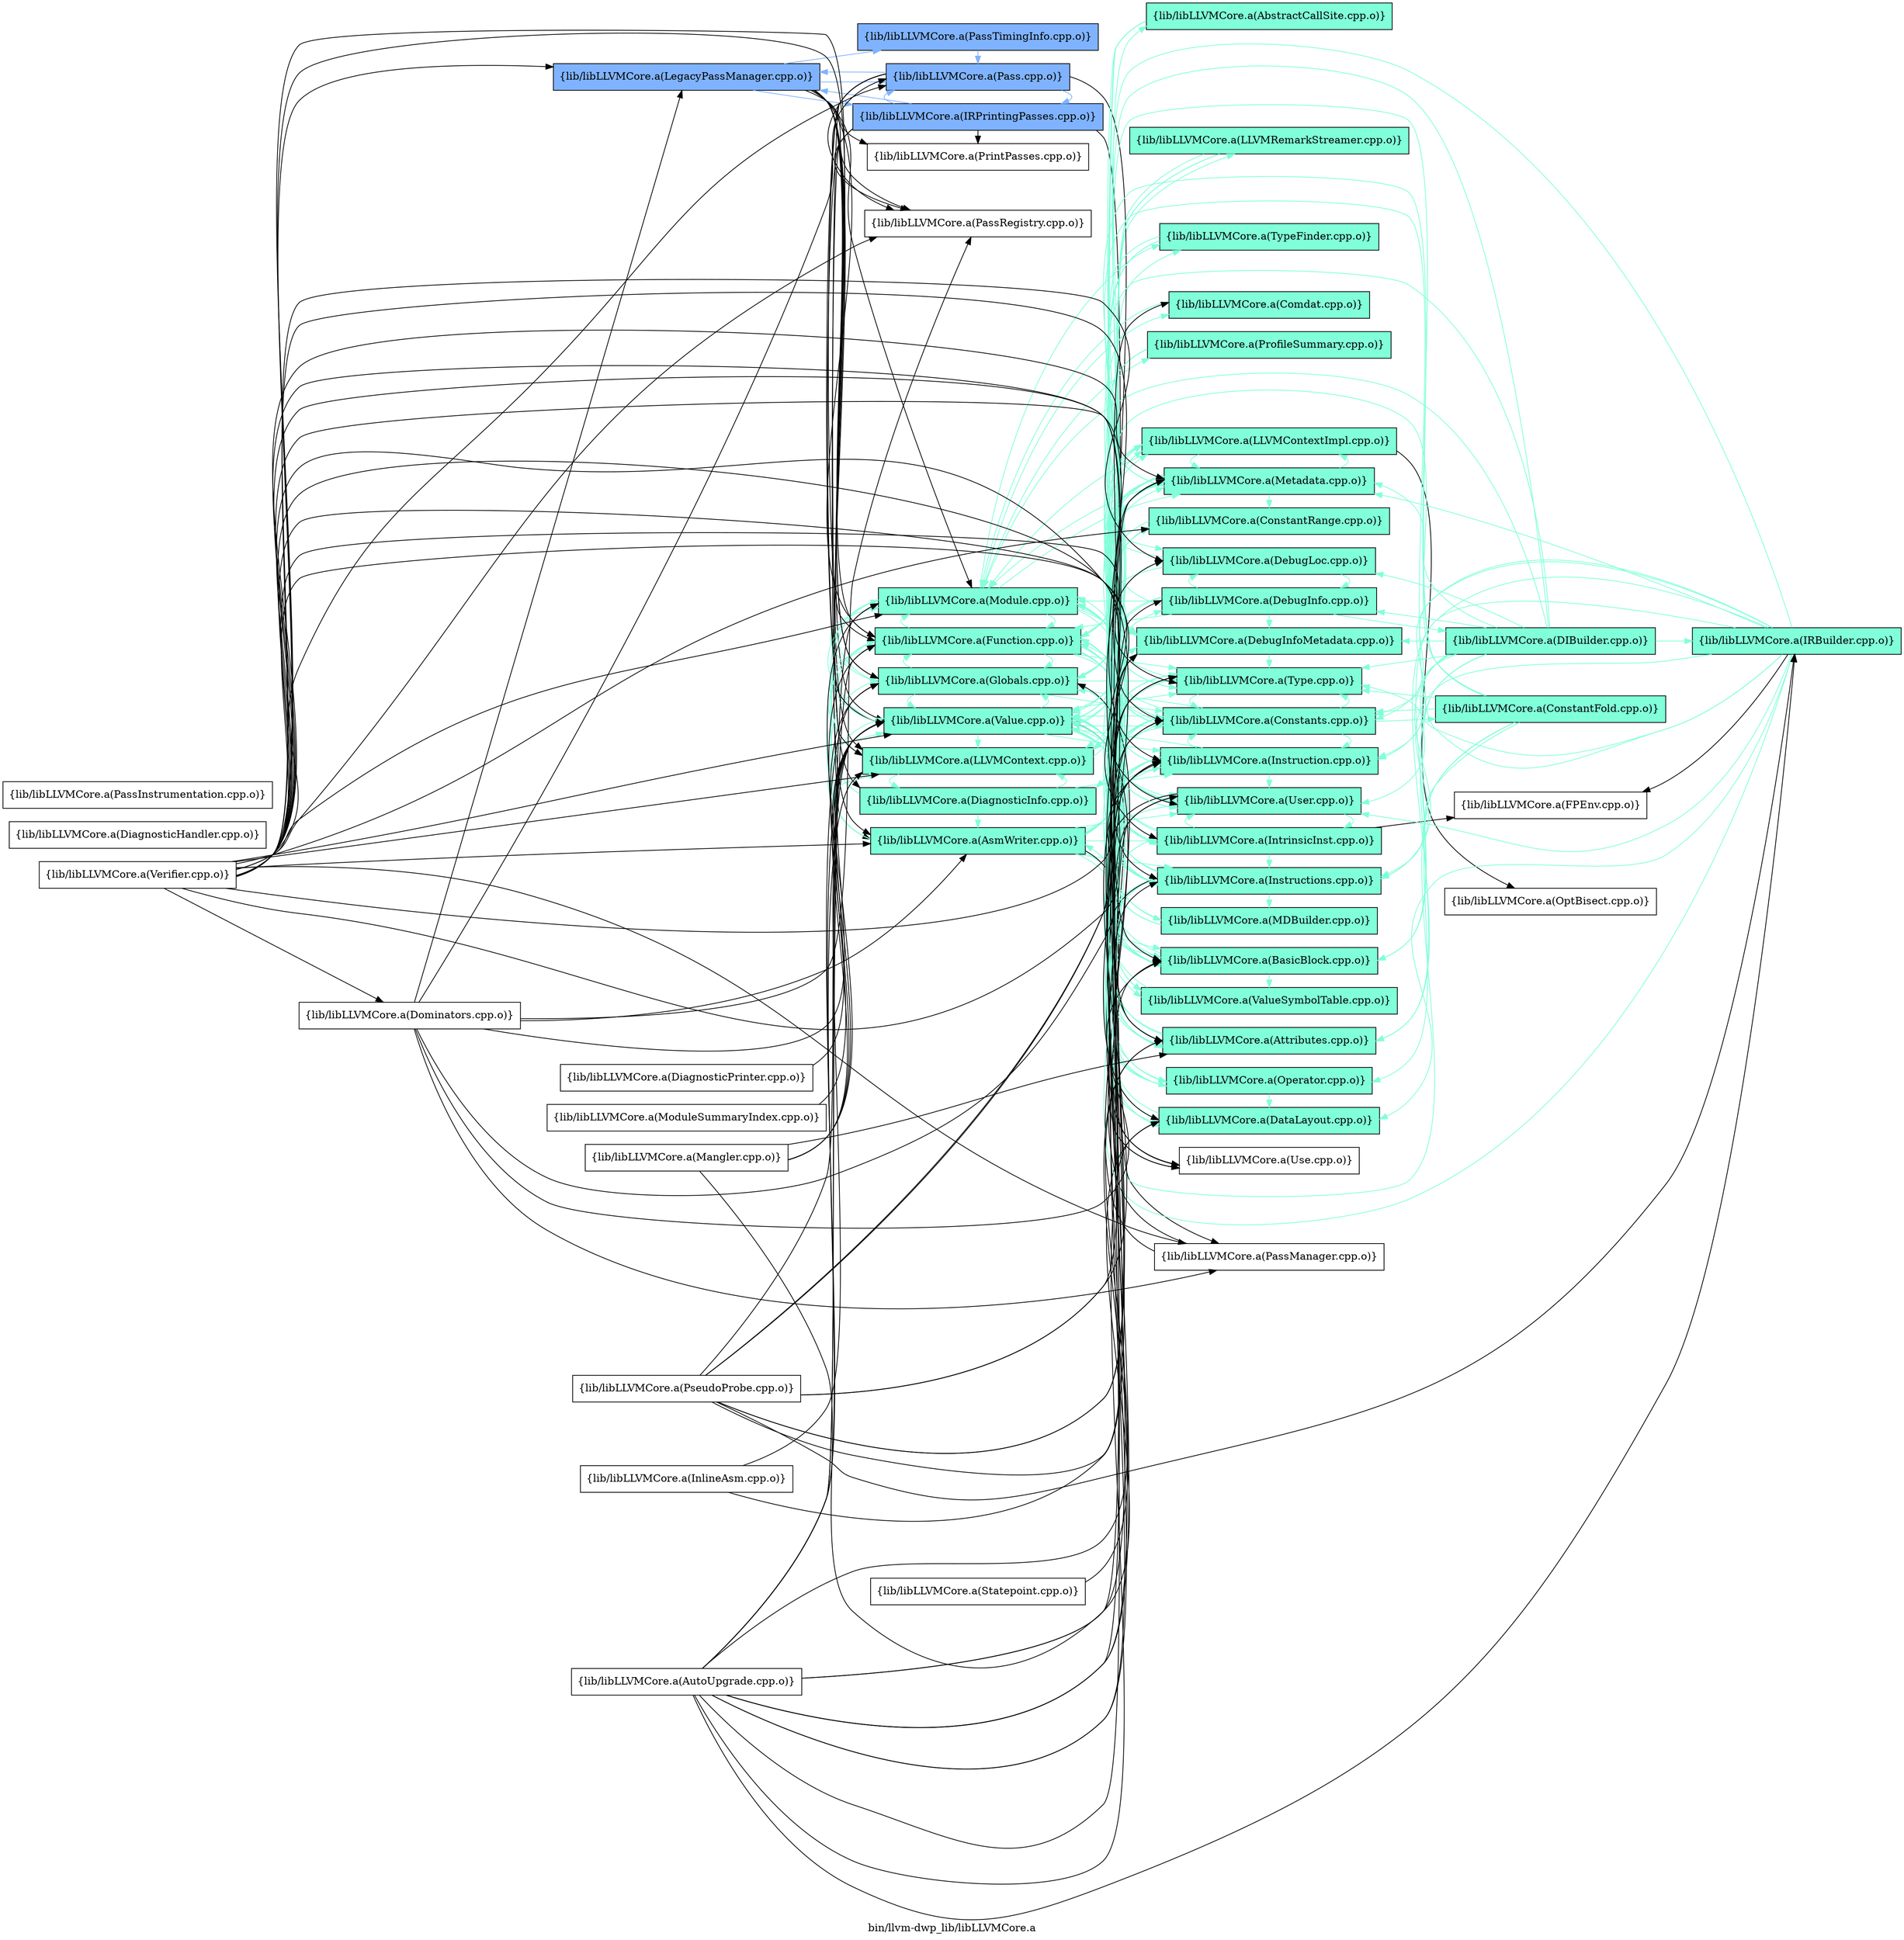 digraph "bin/llvm-dwp_lib/libLLVMCore.a" {
	label="bin/llvm-dwp_lib/libLLVMCore.a";
	rankdir=LR;
	{ rank=same; Node0x55a869f1ffc8;  }
	{ rank=same; Node0x55a869f2b1e8; Node0x55a869f24618; Node0x55a869f23308; Node0x55a869f268c8; Node0x55a869f27b88; Node0x55a869f22ef8; Node0x55a869f237b8; Node0x55a869f2a428; Node0x55a869f2bc88; Node0x55a869f27a48; Node0x55a869f27c78; Node0x55a869f262d8;  }
	{ rank=same; Node0x55a869f210f8; Node0x55a869f26968; Node0x55a869f23fd8; Node0x55a869f28808; Node0x55a869f27958; Node0x55a869f23df8; Node0x55a869f23128; Node0x55a869f224a8; Node0x55a869f234e8; Node0x55a869f228b8; Node0x55a869f22138; Node0x55a869f29ca8; Node0x55a869f25ab8; Node0x55a869f26d28; Node0x55a869f229a8; Node0x55a869f29c58; Node0x55a869f24c58; Node0x55a869f20158; Node0x55a869f2b328; Node0x55a869f26b48; Node0x55a869f25e28; Node0x55a869f242f8; Node0x55a869f21148; Node0x55a869f280d8; Node0x55a869f21c38;  }
	{ rank=same; Node0x55a869f22c28; Node0x55a869f279f8; Node0x55a869f2b0a8; Node0x55a869f22958;  }

	Node0x55a869f1ffc8 [shape=record,shape=box,group=2,style=filled,fillcolor="0.600000 0.5 1",label="{lib/libLLVMCore.a(LegacyPassManager.cpp.o)}"];
	Node0x55a869f1ffc8 -> Node0x55a869f2b1e8;
	Node0x55a869f1ffc8 -> Node0x55a869f24618;
	Node0x55a869f1ffc8 -> Node0x55a869f23308;
	Node0x55a869f1ffc8 -> Node0x55a869f268c8[color="0.600000 0.5 1"];
	Node0x55a869f1ffc8 -> Node0x55a869f27b88;
	Node0x55a869f1ffc8 -> Node0x55a869f22ef8;
	Node0x55a869f1ffc8 -> Node0x55a869f237b8;
	Node0x55a869f1ffc8 -> Node0x55a869f2a428[color="0.600000 0.5 1"];
	Node0x55a869f1ffc8 -> Node0x55a869f2bc88;
	Node0x55a869f1ffc8 -> Node0x55a869f27a48[color="0.600000 0.5 1"];
	Node0x55a869f1ffc8 -> Node0x55a869f27c78;
	Node0x55a869f1ffc8 -> Node0x55a869f262d8;
	Node0x55a869f237b8 [shape=record,shape=box,group=1,style=filled,fillcolor="0.450000 0.5 1",label="{lib/libLLVMCore.a(Module.cpp.o)}"];
	Node0x55a869f237b8 -> Node0x55a869f24618[color="0.450000 0.5 1"];
	Node0x55a869f237b8 -> Node0x55a869f23308[color="0.450000 0.5 1"];
	Node0x55a869f237b8 -> Node0x55a869f24c58[color="0.450000 0.5 1"];
	Node0x55a869f237b8 -> Node0x55a869f23128[color="0.450000 0.5 1"];
	Node0x55a869f237b8 -> Node0x55a869f224a8[color="0.450000 0.5 1"];
	Node0x55a869f237b8 -> Node0x55a869f22ef8[color="0.450000 0.5 1"];
	Node0x55a869f237b8 -> Node0x55a869f23fd8[color="0.450000 0.5 1"];
	Node0x55a869f237b8 -> Node0x55a869f280d8[color="0.450000 0.5 1"];
	Node0x55a869f237b8 -> Node0x55a869f29ca8[color="0.450000 0.5 1"];
	Node0x55a869f237b8 -> Node0x55a869f26b48[color="0.450000 0.5 1"];
	Node0x55a869f237b8 -> Node0x55a869f25ab8[color="0.450000 0.5 1"];
	Node0x55a869f237b8 -> Node0x55a869f262d8[color="0.450000 0.5 1"];
	Node0x55a869f237b8 -> Node0x55a869f26d28[color="0.450000 0.5 1"];
	Node0x55a869f2a428 [shape=record,shape=box,group=2,style=filled,fillcolor="0.600000 0.5 1",label="{lib/libLLVMCore.a(Pass.cpp.o)}"];
	Node0x55a869f2a428 -> Node0x55a869f24618;
	Node0x55a869f2a428 -> Node0x55a869f268c8[color="0.600000 0.5 1"];
	Node0x55a869f2a428 -> Node0x55a869f27958;
	Node0x55a869f2a428 -> Node0x55a869f22ef8;
	Node0x55a869f2a428 -> Node0x55a869f1ffc8[color="0.600000 0.5 1"];
	Node0x55a869f2a428 -> Node0x55a869f2bc88;
	Node0x55a869f2a428 -> Node0x55a869f262d8;
	Node0x55a869f262d8 [shape=record,shape=box,group=1,style=filled,fillcolor="0.450000 0.5 1",label="{lib/libLLVMCore.a(Value.cpp.o)}"];
	Node0x55a869f262d8 -> Node0x55a869f24618[color="0.450000 0.5 1"];
	Node0x55a869f262d8 -> Node0x55a869f23308[color="0.450000 0.5 1"];
	Node0x55a869f262d8 -> Node0x55a869f27958[color="0.450000 0.5 1"];
	Node0x55a869f262d8 -> Node0x55a869f23df8[color="0.450000 0.5 1"];
	Node0x55a869f262d8 -> Node0x55a869f23128[color="0.450000 0.5 1"];
	Node0x55a869f262d8 -> Node0x55a869f224a8[color="0.450000 0.5 1"];
	Node0x55a869f262d8 -> Node0x55a869f21c38[color="0.450000 0.5 1"];
	Node0x55a869f262d8 -> Node0x55a869f26968[color="0.450000 0.5 1"];
	Node0x55a869f262d8 -> Node0x55a869f234e8[color="0.450000 0.5 1"];
	Node0x55a869f262d8 -> Node0x55a869f228b8[color="0.450000 0.5 1"];
	Node0x55a869f262d8 -> Node0x55a869f22ef8[color="0.450000 0.5 1"];
	Node0x55a869f262d8 -> Node0x55a869f242f8[color="0.450000 0.5 1"];
	Node0x55a869f262d8 -> Node0x55a869f23fd8[color="0.450000 0.5 1"];
	Node0x55a869f262d8 -> Node0x55a869f2b328[color="0.450000 0.5 1"];
	Node0x55a869f262d8 -> Node0x55a869f29ca8[color="0.450000 0.5 1"];
	Node0x55a869f262d8 -> Node0x55a869f25e28;
	Node0x55a869f262d8 -> Node0x55a869f25ab8[color="0.450000 0.5 1"];
	Node0x55a869f262d8 -> Node0x55a869f26d28[color="0.450000 0.5 1"];
	Node0x55a869f27958 [shape=record,shape=box,group=1,style=filled,fillcolor="0.450000 0.5 1",label="{lib/libLLVMCore.a(Attributes.cpp.o)}"];
	Node0x55a869f27958 -> Node0x55a869f24618[color="0.450000 0.5 1"];
	Node0x55a869f27958 -> Node0x55a869f27b88[color="0.450000 0.5 1"];
	Node0x55a869f23128 [shape=record,shape=box,group=1,style=filled,fillcolor="0.450000 0.5 1",label="{lib/libLLVMCore.a(Constants.cpp.o)}"];
	Node0x55a869f23128 -> Node0x55a869f24618[color="0.450000 0.5 1"];
	Node0x55a869f23128 -> Node0x55a869f23308[color="0.450000 0.5 1"];
	Node0x55a869f23128 -> Node0x55a869f22c28[color="0.450000 0.5 1"];
	Node0x55a869f23128 -> Node0x55a869f26968[color="0.450000 0.5 1"];
	Node0x55a869f23128 -> Node0x55a869f234e8[color="0.450000 0.5 1"];
	Node0x55a869f23128 -> Node0x55a869f2b328[color="0.450000 0.5 1"];
	Node0x55a869f23128 -> Node0x55a869f29ca8[color="0.450000 0.5 1"];
	Node0x55a869f23128 -> Node0x55a869f25ab8[color="0.450000 0.5 1"];
	Node0x55a869f23128 -> Node0x55a869f262d8[color="0.450000 0.5 1"];
	Node0x55a869f23bc8 [shape=record,shape=box,group=0,label="{lib/libLLVMCore.a(Mangler.cpp.o)}"];
	Node0x55a869f23bc8 -> Node0x55a869f24618;
	Node0x55a869f23bc8 -> Node0x55a869f23308;
	Node0x55a869f23bc8 -> Node0x55a869f27958;
	Node0x55a869f23bc8 -> Node0x55a869f224a8;
	Node0x55a869f23bc8 -> Node0x55a869f237b8;
	Node0x55a869f23bc8 -> Node0x55a869f262d8;
	Node0x55a869f23fd8 [shape=record,shape=box,group=1,style=filled,fillcolor="0.450000 0.5 1",label="{lib/libLLVMCore.a(Metadata.cpp.o)}"];
	Node0x55a869f23fd8 -> Node0x55a869f229a8[color="0.450000 0.5 1"];
	Node0x55a869f23fd8 -> Node0x55a869f23128[color="0.450000 0.5 1"];
	Node0x55a869f23fd8 -> Node0x55a869f20158[color="0.450000 0.5 1"];
	Node0x55a869f23fd8 -> Node0x55a869f210f8[color="0.450000 0.5 1"];
	Node0x55a869f23fd8 -> Node0x55a869f22ef8[color="0.450000 0.5 1"];
	Node0x55a869f23fd8 -> Node0x55a869f242f8[color="0.450000 0.5 1"];
	Node0x55a869f23fd8 -> Node0x55a869f237b8[color="0.450000 0.5 1"];
	Node0x55a869f23fd8 -> Node0x55a869f29ca8[color="0.450000 0.5 1"];
	Node0x55a869f23fd8 -> Node0x55a869f262d8[color="0.450000 0.5 1"];
	Node0x55a869f2b1e8 [shape=record,shape=box,group=1,style=filled,fillcolor="0.450000 0.5 1",label="{lib/libLLVMCore.a(DiagnosticInfo.cpp.o)}"];
	Node0x55a869f2b1e8 -> Node0x55a869f24618[color="0.450000 0.5 1"];
	Node0x55a869f2b1e8 -> Node0x55a869f27b88[color="0.450000 0.5 1"];
	Node0x55a869f2b1e8 -> Node0x55a869f210f8[color="0.450000 0.5 1"];
	Node0x55a869f2b1e8 -> Node0x55a869f26968[color="0.450000 0.5 1"];
	Node0x55a869f2b1e8 -> Node0x55a869f22ef8[color="0.450000 0.5 1"];
	Node0x55a869f2b1e8 -> Node0x55a869f23fd8[color="0.450000 0.5 1"];
	Node0x55a869f2b1e8 -> Node0x55a869f262d8[color="0.450000 0.5 1"];
	Node0x55a869f24618 [shape=record,shape=box,group=1,style=filled,fillcolor="0.450000 0.5 1",label="{lib/libLLVMCore.a(Function.cpp.o)}"];
	Node0x55a869f24618 -> Node0x55a869f23308[color="0.450000 0.5 1"];
	Node0x55a869f24618 -> Node0x55a869f28808[color="0.450000 0.5 1"];
	Node0x55a869f24618 -> Node0x55a869f27958[color="0.450000 0.5 1"];
	Node0x55a869f24618 -> Node0x55a869f23df8[color="0.450000 0.5 1"];
	Node0x55a869f24618 -> Node0x55a869f23128[color="0.450000 0.5 1"];
	Node0x55a869f24618 -> Node0x55a869f224a8[color="0.450000 0.5 1"];
	Node0x55a869f24618 -> Node0x55a869f234e8[color="0.450000 0.5 1"];
	Node0x55a869f24618 -> Node0x55a869f228b8[color="0.450000 0.5 1"];
	Node0x55a869f24618 -> Node0x55a869f22ef8[color="0.450000 0.5 1"];
	Node0x55a869f24618 -> Node0x55a869f22138[color="0.450000 0.5 1"];
	Node0x55a869f24618 -> Node0x55a869f23fd8[color="0.450000 0.5 1"];
	Node0x55a869f24618 -> Node0x55a869f237b8[color="0.450000 0.5 1"];
	Node0x55a869f24618 -> Node0x55a869f29ca8[color="0.450000 0.5 1"];
	Node0x55a869f24618 -> Node0x55a869f25ab8[color="0.450000 0.5 1"];
	Node0x55a869f24618 -> Node0x55a869f262d8[color="0.450000 0.5 1"];
	Node0x55a869f24618 -> Node0x55a869f26d28[color="0.450000 0.5 1"];
	Node0x55a869f23308 [shape=record,shape=box,group=1,style=filled,fillcolor="0.450000 0.5 1",label="{lib/libLLVMCore.a(Globals.cpp.o)}"];
	Node0x55a869f23308 -> Node0x55a869f24618[color="0.450000 0.5 1"];
	Node0x55a869f23308 -> Node0x55a869f229a8[color="0.450000 0.5 1"];
	Node0x55a869f23308 -> Node0x55a869f23128[color="0.450000 0.5 1"];
	Node0x55a869f23308 -> Node0x55a869f23fd8[color="0.450000 0.5 1"];
	Node0x55a869f23308 -> Node0x55a869f237b8[color="0.450000 0.5 1"];
	Node0x55a869f23308 -> Node0x55a869f29ca8[color="0.450000 0.5 1"];
	Node0x55a869f23308 -> Node0x55a869f25ab8[color="0.450000 0.5 1"];
	Node0x55a869f23308 -> Node0x55a869f262d8[color="0.450000 0.5 1"];
	Node0x55a869f22688 [shape=record,shape=box,group=1,style=filled,fillcolor="0.450000 0.5 1",label="{lib/libLLVMCore.a(IRBuilder.cpp.o)}"];
	Node0x55a869f22688 -> Node0x55a869f24618[color="0.450000 0.5 1"];
	Node0x55a869f22688 -> Node0x55a869f23308[color="0.450000 0.5 1"];
	Node0x55a869f22688 -> Node0x55a869f279f8;
	Node0x55a869f22688 -> Node0x55a869f27958[color="0.450000 0.5 1"];
	Node0x55a869f22688 -> Node0x55a869f23df8[color="0.450000 0.5 1"];
	Node0x55a869f22688 -> Node0x55a869f23128[color="0.450000 0.5 1"];
	Node0x55a869f22688 -> Node0x55a869f224a8[color="0.450000 0.5 1"];
	Node0x55a869f22688 -> Node0x55a869f26968[color="0.450000 0.5 1"];
	Node0x55a869f22688 -> Node0x55a869f234e8[color="0.450000 0.5 1"];
	Node0x55a869f22688 -> Node0x55a869f23fd8[color="0.450000 0.5 1"];
	Node0x55a869f22688 -> Node0x55a869f29ca8[color="0.450000 0.5 1"];
	Node0x55a869f22688 -> Node0x55a869f25ab8[color="0.450000 0.5 1"];
	Node0x55a869f22688 -> Node0x55a869f262d8[color="0.450000 0.5 1"];
	Node0x55a869f26328 [shape=record,shape=box,group=0,label="{lib/libLLVMCore.a(InlineAsm.cpp.o)}"];
	Node0x55a869f26328 -> Node0x55a869f29ca8;
	Node0x55a869f26328 -> Node0x55a869f262d8;
	Node0x55a869f224a8 [shape=record,shape=box,group=1,style=filled,fillcolor="0.450000 0.5 1",label="{lib/libLLVMCore.a(DataLayout.cpp.o)}"];
	Node0x55a869f224a8 -> Node0x55a869f23308[color="0.450000 0.5 1"];
	Node0x55a869f224a8 -> Node0x55a869f237b8[color="0.450000 0.5 1"];
	Node0x55a869f224a8 -> Node0x55a869f29ca8[color="0.450000 0.5 1"];
	Node0x55a869f26968 [shape=record,shape=box,group=1,style=filled,fillcolor="0.450000 0.5 1",label="{lib/libLLVMCore.a(Instruction.cpp.o)}"];
	Node0x55a869f26968 -> Node0x55a869f27958[color="0.450000 0.5 1"];
	Node0x55a869f26968 -> Node0x55a869f23df8[color="0.450000 0.5 1"];
	Node0x55a869f26968 -> Node0x55a869f23128[color="0.450000 0.5 1"];
	Node0x55a869f26968 -> Node0x55a869f234e8[color="0.450000 0.5 1"];
	Node0x55a869f26968 -> Node0x55a869f23fd8[color="0.450000 0.5 1"];
	Node0x55a869f26968 -> Node0x55a869f25ab8[color="0.450000 0.5 1"];
	Node0x55a869f26968 -> Node0x55a869f262d8[color="0.450000 0.5 1"];
	Node0x55a869f234e8 [shape=record,shape=box,group=1,style=filled,fillcolor="0.450000 0.5 1",label="{lib/libLLVMCore.a(Instructions.cpp.o)}"];
	Node0x55a869f234e8 -> Node0x55a869f24618[color="0.450000 0.5 1"];
	Node0x55a869f234e8 -> Node0x55a869f27958[color="0.450000 0.5 1"];
	Node0x55a869f234e8 -> Node0x55a869f23df8[color="0.450000 0.5 1"];
	Node0x55a869f234e8 -> Node0x55a869f23128[color="0.450000 0.5 1"];
	Node0x55a869f234e8 -> Node0x55a869f224a8[color="0.450000 0.5 1"];
	Node0x55a869f234e8 -> Node0x55a869f26968[color="0.450000 0.5 1"];
	Node0x55a869f234e8 -> Node0x55a869f242f8[color="0.450000 0.5 1"];
	Node0x55a869f234e8 -> Node0x55a869f22138[color="0.450000 0.5 1"];
	Node0x55a869f234e8 -> Node0x55a869f23fd8[color="0.450000 0.5 1"];
	Node0x55a869f234e8 -> Node0x55a869f237b8[color="0.450000 0.5 1"];
	Node0x55a869f234e8 -> Node0x55a869f2b328[color="0.450000 0.5 1"];
	Node0x55a869f234e8 -> Node0x55a869f29ca8[color="0.450000 0.5 1"];
	Node0x55a869f234e8 -> Node0x55a869f25e28;
	Node0x55a869f234e8 -> Node0x55a869f25ab8[color="0.450000 0.5 1"];
	Node0x55a869f234e8 -> Node0x55a869f262d8[color="0.450000 0.5 1"];
	Node0x55a869f22ef8 [shape=record,shape=box,group=1,style=filled,fillcolor="0.450000 0.5 1",label="{lib/libLLVMCore.a(LLVMContext.cpp.o)}"];
	Node0x55a869f22ef8 -> Node0x55a869f2b1e8[color="0.450000 0.5 1"];
	Node0x55a869f22ef8 -> Node0x55a869f242f8[color="0.450000 0.5 1"];
	Node0x55a869f22ef8 -> Node0x55a869f21148[color="0.450000 0.5 1"];
	Node0x55a869f29ca8 [shape=record,shape=box,group=1,style=filled,fillcolor="0.450000 0.5 1",label="{lib/libLLVMCore.a(Type.cpp.o)}"];
	Node0x55a869f29ca8 -> Node0x55a869f23128[color="0.450000 0.5 1"];
	Node0x55a869f25ab8 [shape=record,shape=box,group=1,style=filled,fillcolor="0.450000 0.5 1",label="{lib/libLLVMCore.a(User.cpp.o)}"];
	Node0x55a869f25ab8 -> Node0x55a869f228b8[color="0.450000 0.5 1"];
	Node0x55a869f25ab8 -> Node0x55a869f25e28;
	Node0x55a869f23df8 [shape=record,shape=box,group=1,style=filled,fillcolor="0.450000 0.5 1",label="{lib/libLLVMCore.a(BasicBlock.cpp.o)}"];
	Node0x55a869f23df8 -> Node0x55a869f23128[color="0.450000 0.5 1"];
	Node0x55a869f23df8 -> Node0x55a869f26968[color="0.450000 0.5 1"];
	Node0x55a869f23df8 -> Node0x55a869f234e8[color="0.450000 0.5 1"];
	Node0x55a869f23df8 -> Node0x55a869f23fd8[color="0.450000 0.5 1"];
	Node0x55a869f23df8 -> Node0x55a869f29ca8[color="0.450000 0.5 1"];
	Node0x55a869f23df8 -> Node0x55a869f25ab8[color="0.450000 0.5 1"];
	Node0x55a869f23df8 -> Node0x55a869f262d8[color="0.450000 0.5 1"];
	Node0x55a869f23df8 -> Node0x55a869f26d28[color="0.450000 0.5 1"];
	Node0x55a869f228b8 [shape=record,shape=box,group=1,style=filled,fillcolor="0.450000 0.5 1",label="{lib/libLLVMCore.a(IntrinsicInst.cpp.o)}"];
	Node0x55a869f228b8 -> Node0x55a869f24618[color="0.450000 0.5 1"];
	Node0x55a869f228b8 -> Node0x55a869f279f8;
	Node0x55a869f228b8 -> Node0x55a869f23df8[color="0.450000 0.5 1"];
	Node0x55a869f228b8 -> Node0x55a869f23128[color="0.450000 0.5 1"];
	Node0x55a869f228b8 -> Node0x55a869f224a8[color="0.450000 0.5 1"];
	Node0x55a869f228b8 -> Node0x55a869f20158[color="0.450000 0.5 1"];
	Node0x55a869f228b8 -> Node0x55a869f26968[color="0.450000 0.5 1"];
	Node0x55a869f228b8 -> Node0x55a869f234e8[color="0.450000 0.5 1"];
	Node0x55a869f228b8 -> Node0x55a869f23fd8[color="0.450000 0.5 1"];
	Node0x55a869f228b8 -> Node0x55a869f237b8[color="0.450000 0.5 1"];
	Node0x55a869f228b8 -> Node0x55a869f29ca8[color="0.450000 0.5 1"];
	Node0x55a869f228b8 -> Node0x55a869f25ab8[color="0.450000 0.5 1"];
	Node0x55a869f228b8 -> Node0x55a869f262d8[color="0.450000 0.5 1"];
	Node0x55a869f2b328 [shape=record,shape=box,group=1,style=filled,fillcolor="0.450000 0.5 1",label="{lib/libLLVMCore.a(Operator.cpp.o)}"];
	Node0x55a869f2b328 -> Node0x55a869f23128[color="0.450000 0.5 1"];
	Node0x55a869f2b328 -> Node0x55a869f224a8[color="0.450000 0.5 1"];
	Node0x55a869f2b328 -> Node0x55a869f29ca8[color="0.450000 0.5 1"];
	Node0x55a869f20158 [shape=record,shape=box,group=1,style=filled,fillcolor="0.450000 0.5 1",label="{lib/libLLVMCore.a(DebugInfoMetadata.cpp.o)}"];
	Node0x55a869f20158 -> Node0x55a869f23128[color="0.450000 0.5 1"];
	Node0x55a869f20158 -> Node0x55a869f22ef8[color="0.450000 0.5 1"];
	Node0x55a869f20158 -> Node0x55a869f242f8[color="0.450000 0.5 1"];
	Node0x55a869f20158 -> Node0x55a869f23fd8[color="0.450000 0.5 1"];
	Node0x55a869f20158 -> Node0x55a869f29ca8[color="0.450000 0.5 1"];
	Node0x55a869f229a8 [shape=record,shape=box,group=1,style=filled,fillcolor="0.450000 0.5 1",label="{lib/libLLVMCore.a(ConstantRange.cpp.o)}"];
	Node0x55a869f229a8 -> Node0x55a869f234e8[color="0.450000 0.5 1"];
	Node0x55a869f2bc88 [shape=record,shape=box,group=0,label="{lib/libLLVMCore.a(PassRegistry.cpp.o)}"];
	Node0x55a869f210f8 [shape=record,shape=box,group=1,style=filled,fillcolor="0.450000 0.5 1",label="{lib/libLLVMCore.a(DebugLoc.cpp.o)}"];
	Node0x55a869f210f8 -> Node0x55a869f21c38[color="0.450000 0.5 1"];
	Node0x55a869f210f8 -> Node0x55a869f20158[color="0.450000 0.5 1"];
	Node0x55a869f210f8 -> Node0x55a869f23fd8[color="0.450000 0.5 1"];
	Node0x55a869f2a338 [shape=record,shape=box,group=0,label="{lib/libLLVMCore.a(Dominators.cpp.o)}"];
	Node0x55a869f2a338 -> Node0x55a869f27b88;
	Node0x55a869f2a338 -> Node0x55a869f23df8;
	Node0x55a869f2a338 -> Node0x55a869f26968;
	Node0x55a869f2a338 -> Node0x55a869f1ffc8;
	Node0x55a869f2a338 -> Node0x55a869f2a428;
	Node0x55a869f2a338 -> Node0x55a869f29c58;
	Node0x55a869f2a338 -> Node0x55a869f2bc88;
	Node0x55a869f2a338 -> Node0x55a869f262d8;
	Node0x55a869f25e28 [shape=record,shape=box,group=0,label="{lib/libLLVMCore.a(Use.cpp.o)}"];
	Node0x55a869f27b88 [shape=record,shape=box,group=1,style=filled,fillcolor="0.450000 0.5 1",label="{lib/libLLVMCore.a(AsmWriter.cpp.o)}"];
	Node0x55a869f27b88 -> Node0x55a869f24618[color="0.450000 0.5 1"];
	Node0x55a869f27b88 -> Node0x55a869f23308[color="0.450000 0.5 1"];
	Node0x55a869f27b88 -> Node0x55a869f27958[color="0.450000 0.5 1"];
	Node0x55a869f27b88 -> Node0x55a869f23df8[color="0.450000 0.5 1"];
	Node0x55a869f27b88 -> Node0x55a869f24c58[color="0.450000 0.5 1"];
	Node0x55a869f27b88 -> Node0x55a869f229a8[color="0.450000 0.5 1"];
	Node0x55a869f27b88 -> Node0x55a869f23128[color="0.450000 0.5 1"];
	Node0x55a869f27b88 -> Node0x55a869f20158[color="0.450000 0.5 1"];
	Node0x55a869f27b88 -> Node0x55a869f26968[color="0.450000 0.5 1"];
	Node0x55a869f27b88 -> Node0x55a869f234e8[color="0.450000 0.5 1"];
	Node0x55a869f27b88 -> Node0x55a869f228b8[color="0.450000 0.5 1"];
	Node0x55a869f27b88 -> Node0x55a869f22ef8[color="0.450000 0.5 1"];
	Node0x55a869f27b88 -> Node0x55a869f23fd8[color="0.450000 0.5 1"];
	Node0x55a869f27b88 -> Node0x55a869f237b8[color="0.450000 0.5 1"];
	Node0x55a869f27b88 -> Node0x55a869f2b328[color="0.450000 0.5 1"];
	Node0x55a869f27b88 -> Node0x55a869f29ca8[color="0.450000 0.5 1"];
	Node0x55a869f27b88 -> Node0x55a869f26b48[color="0.450000 0.5 1"];
	Node0x55a869f27b88 -> Node0x55a869f25e28;
	Node0x55a869f27b88 -> Node0x55a869f25ab8[color="0.450000 0.5 1"];
	Node0x55a869f27b88 -> Node0x55a869f262d8[color="0.450000 0.5 1"];
	Node0x55a869f24c58 [shape=record,shape=box,group=1,style=filled,fillcolor="0.450000 0.5 1",label="{lib/libLLVMCore.a(Comdat.cpp.o)}"];
	Node0x55a869f24c58 -> Node0x55a869f237b8[color="0.450000 0.5 1"];
	Node0x55a869f27a48 [shape=record,shape=box,group=2,style=filled,fillcolor="0.600000 0.5 1",label="{lib/libLLVMCore.a(PassTimingInfo.cpp.o)}"];
	Node0x55a869f27a48 -> Node0x55a869f2a428[color="0.600000 0.5 1"];
	Node0x55a869f21c38 [shape=record,shape=box,group=1,style=filled,fillcolor="0.450000 0.5 1",label="{lib/libLLVMCore.a(DebugInfo.cpp.o)}"];
	Node0x55a869f21c38 -> Node0x55a869f24618[color="0.450000 0.5 1"];
	Node0x55a869f21c38 -> Node0x55a869f22958[color="0.450000 0.5 1"];
	Node0x55a869f21c38 -> Node0x55a869f20158[color="0.450000 0.5 1"];
	Node0x55a869f21c38 -> Node0x55a869f210f8[color="0.450000 0.5 1"];
	Node0x55a869f21c38 -> Node0x55a869f26968[color="0.450000 0.5 1"];
	Node0x55a869f21c38 -> Node0x55a869f23fd8[color="0.450000 0.5 1"];
	Node0x55a869f21c38 -> Node0x55a869f237b8[color="0.450000 0.5 1"];
	Node0x55a869f21c38 -> Node0x55a869f262d8[color="0.450000 0.5 1"];
	Node0x55a869f29028 [shape=record,shape=box,group=0,label="{lib/libLLVMCore.a(Statepoint.cpp.o)}"];
	Node0x55a869f29028 -> Node0x55a869f27958;
	Node0x55a869f27c78 [shape=record,shape=box,group=0,label="{lib/libLLVMCore.a(PrintPasses.cpp.o)}"];
	Node0x55a869f22138 [shape=record,shape=box,group=1,style=filled,fillcolor="0.450000 0.5 1",label="{lib/libLLVMCore.a(MDBuilder.cpp.o)}"];
	Node0x55a869f22138 -> Node0x55a869f23128[color="0.450000 0.5 1"];
	Node0x55a869f22138 -> Node0x55a869f23fd8[color="0.450000 0.5 1"];
	Node0x55a869f22138 -> Node0x55a869f29ca8[color="0.450000 0.5 1"];
	Node0x55a869f22138 -> Node0x55a869f262d8[color="0.450000 0.5 1"];
	Node0x55a869f268c8 [shape=record,shape=box,group=2,style=filled,fillcolor="0.600000 0.5 1",label="{lib/libLLVMCore.a(IRPrintingPasses.cpp.o)}"];
	Node0x55a869f268c8 -> Node0x55a869f27b88;
	Node0x55a869f268c8 -> Node0x55a869f1ffc8[color="0.600000 0.5 1"];
	Node0x55a869f268c8 -> Node0x55a869f2a428[color="0.600000 0.5 1"];
	Node0x55a869f268c8 -> Node0x55a869f29c58;
	Node0x55a869f268c8 -> Node0x55a869f2bc88;
	Node0x55a869f268c8 -> Node0x55a869f27c78;
	Node0x55a869f268c8 -> Node0x55a869f262d8;
	Node0x55a869f258d8 [shape=record,shape=box,group=0,label="{lib/libLLVMCore.a(Verifier.cpp.o)}"];
	Node0x55a869f258d8 -> Node0x55a869f2a338;
	Node0x55a869f258d8 -> Node0x55a869f24618;
	Node0x55a869f258d8 -> Node0x55a869f23308;
	Node0x55a869f258d8 -> Node0x55a869f27b88;
	Node0x55a869f258d8 -> Node0x55a869f27958;
	Node0x55a869f258d8 -> Node0x55a869f23df8;
	Node0x55a869f258d8 -> Node0x55a869f24c58;
	Node0x55a869f258d8 -> Node0x55a869f229a8;
	Node0x55a869f258d8 -> Node0x55a869f23128;
	Node0x55a869f258d8 -> Node0x55a869f224a8;
	Node0x55a869f258d8 -> Node0x55a869f20158;
	Node0x55a869f258d8 -> Node0x55a869f210f8;
	Node0x55a869f258d8 -> Node0x55a869f26968;
	Node0x55a869f258d8 -> Node0x55a869f234e8;
	Node0x55a869f258d8 -> Node0x55a869f228b8;
	Node0x55a869f258d8 -> Node0x55a869f22ef8;
	Node0x55a869f258d8 -> Node0x55a869f1ffc8;
	Node0x55a869f258d8 -> Node0x55a869f23fd8;
	Node0x55a869f258d8 -> Node0x55a869f237b8;
	Node0x55a869f258d8 -> Node0x55a869f2a428;
	Node0x55a869f258d8 -> Node0x55a869f29c58;
	Node0x55a869f258d8 -> Node0x55a869f2bc88;
	Node0x55a869f258d8 -> Node0x55a869f29ca8;
	Node0x55a869f258d8 -> Node0x55a869f25ab8;
	Node0x55a869f258d8 -> Node0x55a869f262d8;
	Node0x55a869f29c58 [shape=record,shape=box,group=0,label="{lib/libLLVMCore.a(PassManager.cpp.o)}"];
	Node0x55a869f29c58 -> Node0x55a869f23308;
	Node0x55a869f29c58 -> Node0x55a869f262d8;
	Node0x55a869f22958 [shape=record,shape=box,group=1,style=filled,fillcolor="0.450000 0.5 1",label="{lib/libLLVMCore.a(DIBuilder.cpp.o)}"];
	Node0x55a869f22958 -> Node0x55a869f24618[color="0.450000 0.5 1"];
	Node0x55a869f22958 -> Node0x55a869f22688[color="0.450000 0.5 1"];
	Node0x55a869f22958 -> Node0x55a869f27958[color="0.450000 0.5 1"];
	Node0x55a869f22958 -> Node0x55a869f23df8[color="0.450000 0.5 1"];
	Node0x55a869f22958 -> Node0x55a869f23128[color="0.450000 0.5 1"];
	Node0x55a869f22958 -> Node0x55a869f21c38[color="0.450000 0.5 1"];
	Node0x55a869f22958 -> Node0x55a869f20158[color="0.450000 0.5 1"];
	Node0x55a869f22958 -> Node0x55a869f210f8[color="0.450000 0.5 1"];
	Node0x55a869f22958 -> Node0x55a869f26968[color="0.450000 0.5 1"];
	Node0x55a869f22958 -> Node0x55a869f234e8[color="0.450000 0.5 1"];
	Node0x55a869f22958 -> Node0x55a869f23fd8[color="0.450000 0.5 1"];
	Node0x55a869f22958 -> Node0x55a869f237b8[color="0.450000 0.5 1"];
	Node0x55a869f22958 -> Node0x55a869f29ca8[color="0.450000 0.5 1"];
	Node0x55a869f22958 -> Node0x55a869f25ab8[color="0.450000 0.5 1"];
	Node0x55a869f22958 -> Node0x55a869f262d8[color="0.450000 0.5 1"];
	Node0x55a869f28cb8 [shape=record,shape=box,group=0,label="{lib/libLLVMCore.a(PseudoProbe.cpp.o)}"];
	Node0x55a869f28cb8 -> Node0x55a869f22688;
	Node0x55a869f28cb8 -> Node0x55a869f23128;
	Node0x55a869f28cb8 -> Node0x55a869f20158;
	Node0x55a869f28cb8 -> Node0x55a869f210f8;
	Node0x55a869f28cb8 -> Node0x55a869f26968;
	Node0x55a869f28cb8 -> Node0x55a869f23fd8;
	Node0x55a869f28cb8 -> Node0x55a869f29ca8;
	Node0x55a869f28cb8 -> Node0x55a869f25ab8;
	Node0x55a869f28cb8 -> Node0x55a869f262d8;
	Node0x55a869f28808 [shape=record,shape=box,group=1,style=filled,fillcolor="0.450000 0.5 1",label="{lib/libLLVMCore.a(AbstractCallSite.cpp.o)}"];
	Node0x55a869f28808 -> Node0x55a869f23128[color="0.450000 0.5 1"];
	Node0x55a869f28808 -> Node0x55a869f234e8[color="0.450000 0.5 1"];
	Node0x55a869f28808 -> Node0x55a869f23fd8[color="0.450000 0.5 1"];
	Node0x55a869f28808 -> Node0x55a869f25ab8[color="0.450000 0.5 1"];
	Node0x55a869f22c28 [shape=record,shape=box,group=1,style=filled,fillcolor="0.450000 0.5 1",label="{lib/libLLVMCore.a(ConstantFold.cpp.o)}"];
	Node0x55a869f22c28 -> Node0x55a869f24618[color="0.450000 0.5 1"];
	Node0x55a869f22c28 -> Node0x55a869f23308[color="0.450000 0.5 1"];
	Node0x55a869f22c28 -> Node0x55a869f23128[color="0.450000 0.5 1"];
	Node0x55a869f22c28 -> Node0x55a869f234e8[color="0.450000 0.5 1"];
	Node0x55a869f22c28 -> Node0x55a869f237b8[color="0.450000 0.5 1"];
	Node0x55a869f22c28 -> Node0x55a869f2b328[color="0.450000 0.5 1"];
	Node0x55a869f22c28 -> Node0x55a869f29ca8[color="0.450000 0.5 1"];
	Node0x55a869f22c28 -> Node0x55a869f262d8[color="0.450000 0.5 1"];
	Node0x55a869f280d8 [shape=record,shape=box,group=1,style=filled,fillcolor="0.450000 0.5 1",label="{lib/libLLVMCore.a(ProfileSummary.cpp.o)}"];
	Node0x55a869f280d8 -> Node0x55a869f23128[color="0.450000 0.5 1"];
	Node0x55a869f280d8 -> Node0x55a869f23fd8[color="0.450000 0.5 1"];
	Node0x55a869f280d8 -> Node0x55a869f29ca8[color="0.450000 0.5 1"];
	Node0x55a869f26b48 [shape=record,shape=box,group=1,style=filled,fillcolor="0.450000 0.5 1",label="{lib/libLLVMCore.a(TypeFinder.cpp.o)}"];
	Node0x55a869f26b48 -> Node0x55a869f24618[color="0.450000 0.5 1"];
	Node0x55a869f26b48 -> Node0x55a869f23308[color="0.450000 0.5 1"];
	Node0x55a869f26b48 -> Node0x55a869f23fd8[color="0.450000 0.5 1"];
	Node0x55a869f2bd78 [shape=record,shape=box,group=0,label="{lib/libLLVMCore.a(AutoUpgrade.cpp.o)}"];
	Node0x55a869f2bd78 -> Node0x55a869f24618;
	Node0x55a869f2bd78 -> Node0x55a869f23308;
	Node0x55a869f2bd78 -> Node0x55a869f22688;
	Node0x55a869f2bd78 -> Node0x55a869f27958;
	Node0x55a869f2bd78 -> Node0x55a869f23df8;
	Node0x55a869f2bd78 -> Node0x55a869f23128;
	Node0x55a869f2bd78 -> Node0x55a869f224a8;
	Node0x55a869f2bd78 -> Node0x55a869f21c38;
	Node0x55a869f2bd78 -> Node0x55a869f26968;
	Node0x55a869f2bd78 -> Node0x55a869f234e8;
	Node0x55a869f2bd78 -> Node0x55a869f22ef8;
	Node0x55a869f2bd78 -> Node0x55a869f23fd8;
	Node0x55a869f2bd78 -> Node0x55a869f237b8;
	Node0x55a869f2bd78 -> Node0x55a869f29ca8;
	Node0x55a869f2bd78 -> Node0x55a869f25ab8;
	Node0x55a869f2bd78 -> Node0x55a869f262d8;
	Node0x55a869f26d28 [shape=record,shape=box,group=1,style=filled,fillcolor="0.450000 0.5 1",label="{lib/libLLVMCore.a(ValueSymbolTable.cpp.o)}"];
	Node0x55a869f26d28 -> Node0x55a869f262d8[color="0.450000 0.5 1"];
	Node0x55a869f242f8 [shape=record,shape=box,group=1,style=filled,fillcolor="0.450000 0.5 1",label="{lib/libLLVMCore.a(LLVMContextImpl.cpp.o)}"];
	Node0x55a869f242f8 -> Node0x55a869f23128[color="0.450000 0.5 1"];
	Node0x55a869f242f8 -> Node0x55a869f20158[color="0.450000 0.5 1"];
	Node0x55a869f242f8 -> Node0x55a869f23fd8[color="0.450000 0.5 1"];
	Node0x55a869f242f8 -> Node0x55a869f237b8[color="0.450000 0.5 1"];
	Node0x55a869f242f8 -> Node0x55a869f2b0a8;
	Node0x55a869f242f8 -> Node0x55a869f25ab8[color="0.450000 0.5 1"];
	Node0x55a869f242f8 -> Node0x55a869f262d8[color="0.450000 0.5 1"];
	Node0x55a869f279f8 [shape=record,shape=box,group=0,label="{lib/libLLVMCore.a(FPEnv.cpp.o)}"];
	Node0x55a869f21148 [shape=record,shape=box,group=1,style=filled,fillcolor="0.450000 0.5 1",label="{lib/libLLVMCore.a(LLVMRemarkStreamer.cpp.o)}"];
	Node0x55a869f21148 -> Node0x55a869f2b1e8[color="0.450000 0.5 1"];
	Node0x55a869f21148 -> Node0x55a869f22ef8[color="0.450000 0.5 1"];
	Node0x55a869f21148 -> Node0x55a869f262d8[color="0.450000 0.5 1"];
	Node0x55a869f25658 [shape=record,shape=box,group=0,label="{lib/libLLVMCore.a(DiagnosticPrinter.cpp.o)}"];
	Node0x55a869f25658 -> Node0x55a869f262d8;
	Node0x55a869f2b0a8 [shape=record,shape=box,group=0,label="{lib/libLLVMCore.a(OptBisect.cpp.o)}"];
	Node0x55a869f24898 [shape=record,shape=box,group=0,label="{lib/libLLVMCore.a(DiagnosticHandler.cpp.o)}"];
	Node0x55a869f2c458 [shape=record,shape=box,group=0,label="{lib/libLLVMCore.a(ModuleSummaryIndex.cpp.o)}"];
	Node0x55a869f2c458 -> Node0x55a869f262d8;
	Node0x55a869f29f78 [shape=record,shape=box,group=0,label="{lib/libLLVMCore.a(PassInstrumentation.cpp.o)}"];
}

